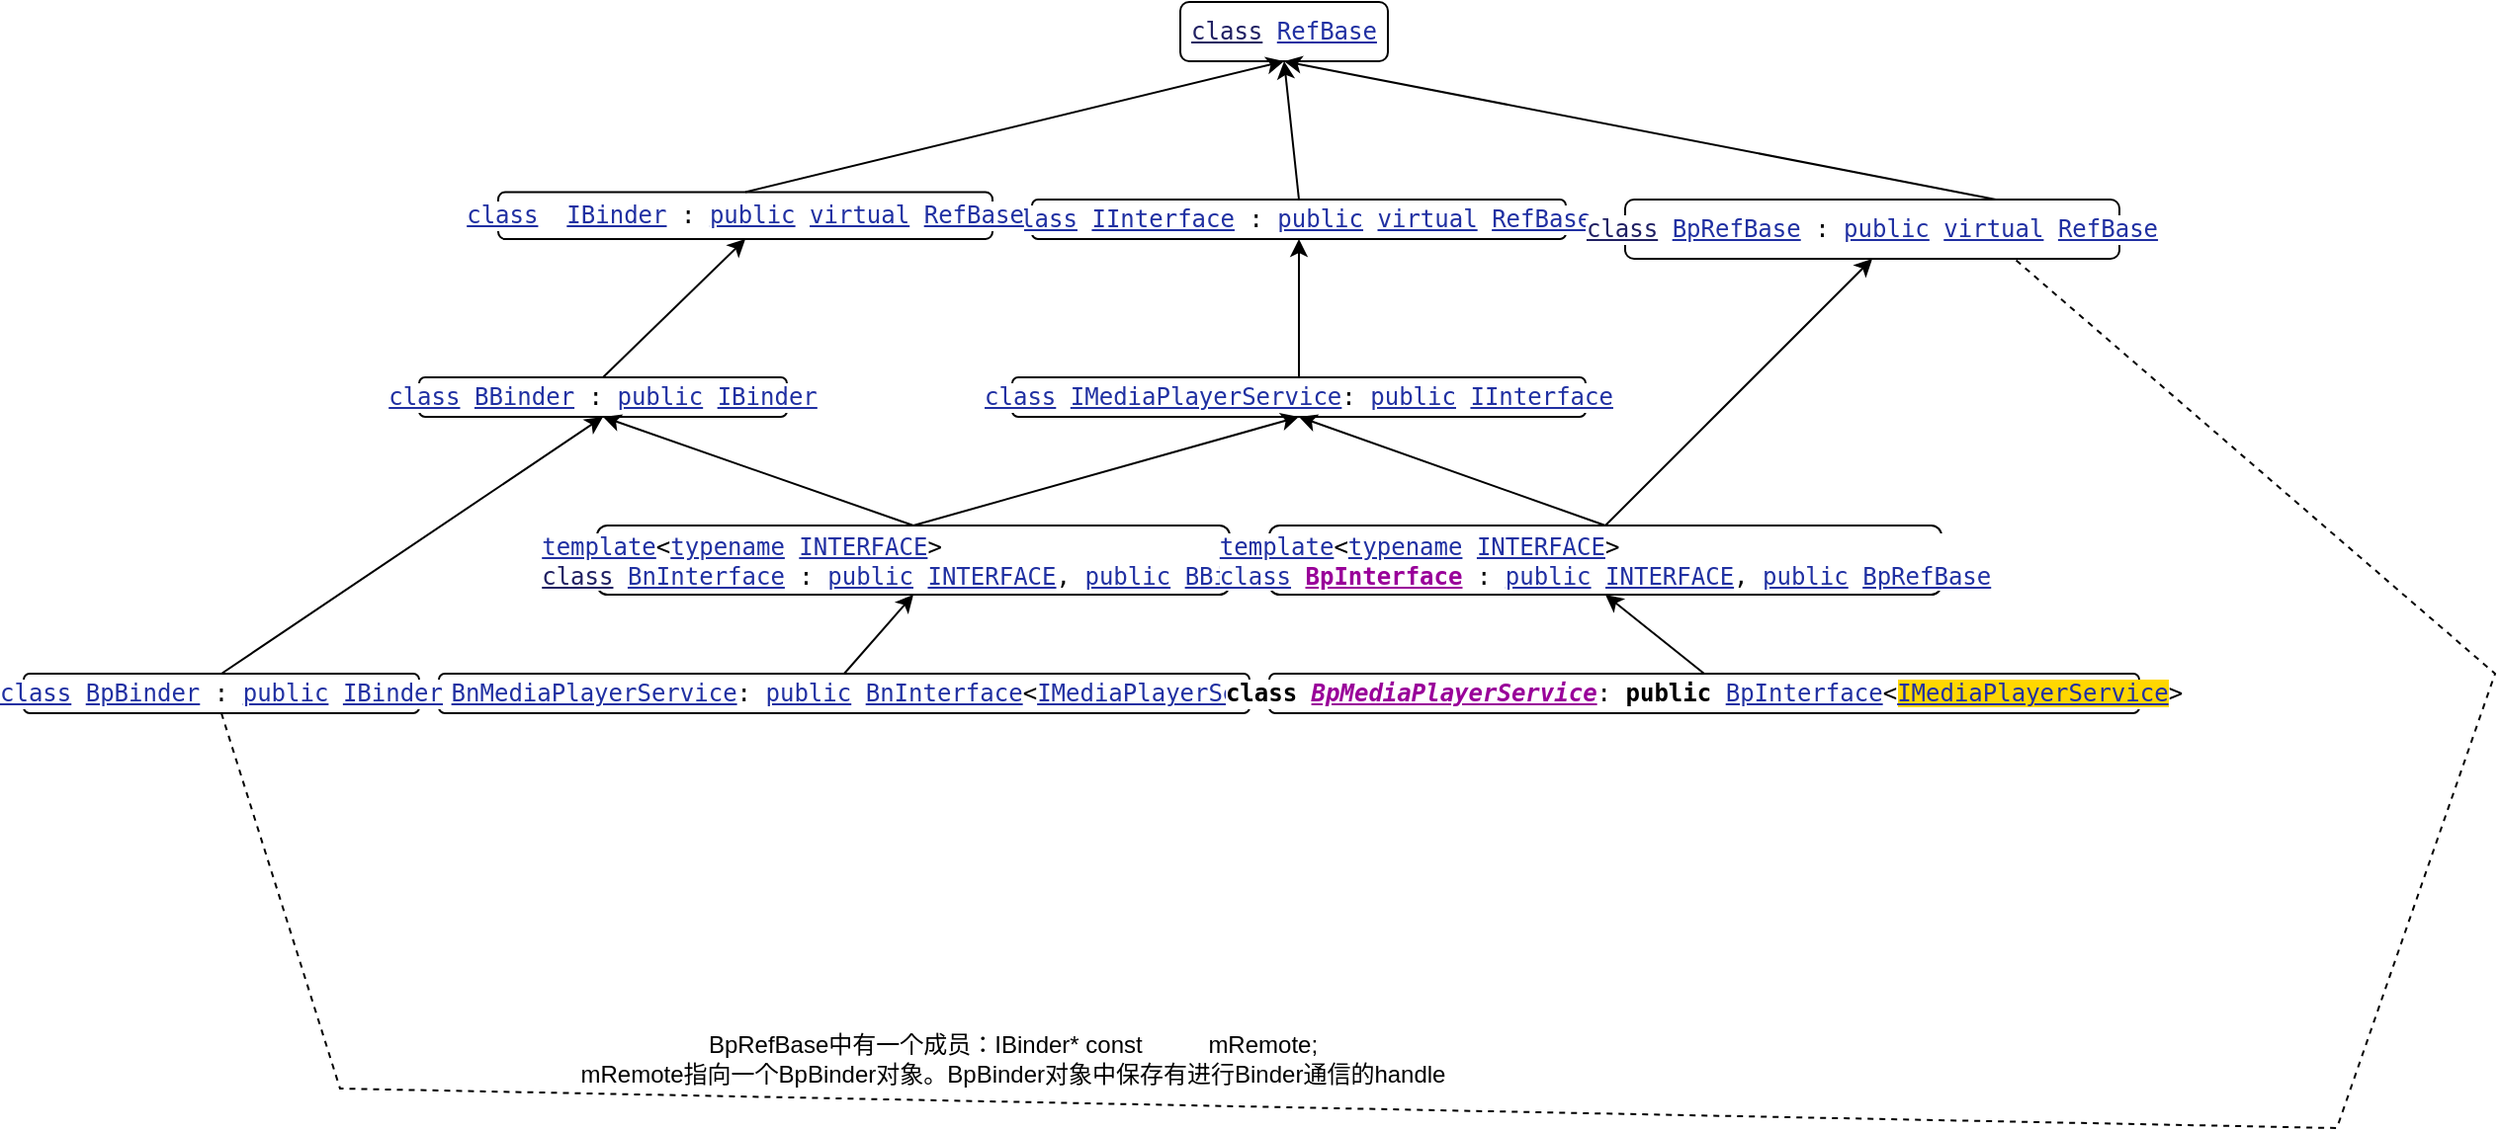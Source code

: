 <mxfile version="17.1.3" type="device" pages="2"><diagram id="GCKR5bUT3i0r0YRiKh3Q" name="第 1 页"><mxGraphModel dx="2578" dy="768" grid="1" gridSize="10" guides="1" tooltips="1" connect="1" arrows="1" fold="1" page="1" pageScale="1" pageWidth="1169" pageHeight="827" math="0" shadow="0"><root><mxCell id="0"/><mxCell id="1" parent="0"/><mxCell id="4" value="&lt;pre style=&quot;border: 0px ; margin-top: 0px ; margin-bottom: 0px ; color: rgb(0 , 0 , 0) ; background-color: rgb(255 , 255 , 255)&quot;&gt;&lt;a href=&quot;http://10.234.22.197:6015/source/s?defs=class&amp;amp;project=mtk8195_android_R&quot; class=&quot;intelliWindow-symbol&quot; style=&quot;color: rgb(32 , 48 , 162)&quot;&gt;class&lt;/a&gt; &lt;a href=&quot;http://10.234.22.197:6015/source/s?defs=IInterface&amp;amp;project=mtk8195_android_R&quot; class=&quot;intelliWindow-symbol&quot; style=&quot;color: rgb(32 , 48 , 162)&quot;&gt;IInterface&lt;/a&gt; : &lt;a href=&quot;http://10.234.22.197:6015/source/s?defs=public&amp;amp;project=mtk8195_android_R&quot; class=&quot;intelliWindow-symbol&quot; style=&quot;color: rgb(32 , 48 , 162)&quot;&gt;public&lt;/a&gt; &lt;a href=&quot;http://10.234.22.197:6015/source/s?defs=virtual&amp;amp;project=mtk8195_android_R&quot; class=&quot;intelliWindow-symbol&quot; style=&quot;color: rgb(32 , 48 , 162)&quot;&gt;virtual&lt;/a&gt; &lt;a href=&quot;http://10.234.22.197:6015/source/s?defs=RefBase&amp;amp;project=mtk8195_android_R&quot; class=&quot;intelliWindow-symbol&quot; style=&quot;color: rgb(32 , 48 , 162)&quot;&gt;RefBase&lt;/a&gt;&lt;/pre&gt;" style="rounded=1;whiteSpace=wrap;html=1;" parent="1" vertex="1"><mxGeometry x="380" y="290" width="270" height="20" as="geometry"/></mxCell><mxCell id="5" value="&lt;pre style=&quot;border: 0px ; margin-top: 0px ; margin-bottom: 0px ; color: rgb(0 , 0 , 0) ; background-color: rgb(255 , 255 , 255)&quot;&gt;&lt;a href=&quot;http://10.234.22.197:6015/source/s?defs=class&amp;amp;project=mtk8195_android_R&quot; class=&quot;intelliWindow-symbol&quot; style=&quot;color: rgb(32 , 48 , 162)&quot;&gt;class&lt;/a&gt; &lt;a href=&quot;http://10.234.22.197:6015/source/s?defs=IMediaPlayerService&amp;amp;project=mtk8195_android_R&quot; class=&quot;intelliWindow-symbol&quot; style=&quot;color: rgb(32 , 48 , 162)&quot;&gt;IMediaPlayerService&lt;/a&gt;: &lt;a href=&quot;http://10.234.22.197:6015/source/s?defs=public&amp;amp;project=mtk8195_android_R&quot; class=&quot;intelliWindow-symbol&quot; style=&quot;color: rgb(32 , 48 , 162)&quot;&gt;public&lt;/a&gt; &lt;a href=&quot;http://10.234.22.197:6015/source/s?defs=IInterface&amp;amp;project=mtk8195_android_R&quot; class=&quot;intelliWindow-symbol&quot; style=&quot;color: rgb(32 , 48 , 162)&quot;&gt;IInterface&lt;/a&gt;&lt;/pre&gt;" style="rounded=1;whiteSpace=wrap;html=1;" parent="1" vertex="1"><mxGeometry x="370" y="380" width="290" height="20" as="geometry"/></mxCell><mxCell id="6" value="&lt;pre style=&quot;border: 0px ; margin-top: 0px ; margin-bottom: 0px ; color: rgb(0 , 0 , 0) ; background-color: rgb(255 , 255 , 255)&quot;&gt;&lt;a href=&quot;http://10.234.22.197:6015/source/s?defs=class&amp;amp;project=mtk8195_android_R&quot; class=&quot;intelliWindow-symbol&quot; style=&quot;color: rgb(32 , 48 , 162)&quot;&gt;class&lt;/a&gt; &lt;a href=&quot;http://10.234.22.197:6015/source/s?defs=BnMediaPlayerService&amp;amp;project=mtk8195_android_R&quot; class=&quot;intelliWindow-symbol&quot; style=&quot;color: rgb(32 , 48 , 162)&quot;&gt;BnMediaPlayerService&lt;/a&gt;: &lt;a href=&quot;http://10.234.22.197:6015/source/s?defs=public&amp;amp;project=mtk8195_android_R&quot; class=&quot;intelliWindow-symbol&quot; style=&quot;color: rgb(32 , 48 , 162)&quot;&gt;public&lt;/a&gt; &lt;a href=&quot;http://10.234.22.197:6015/source/s?defs=BnInterface&amp;amp;project=mtk8195_android_R&quot; class=&quot;intelliWindow-symbol&quot; style=&quot;color: rgb(32 , 48 , 162)&quot;&gt;BnInterface&lt;/a&gt;&amp;lt;&lt;a href=&quot;http://10.234.22.197:6015/source/s?defs=IMediaPlayerService&amp;amp;project=mtk8195_android_R&quot; class=&quot;intelliWindow-symbol&quot; style=&quot;color: rgb(32 , 48 , 162)&quot;&gt;IMediaPlayerService&lt;/a&gt;&amp;gt;&lt;/pre&gt;" style="rounded=1;whiteSpace=wrap;html=1;" parent="1" vertex="1"><mxGeometry x="80" y="530" width="410" height="20" as="geometry"/></mxCell><mxCell id="12" value="&lt;pre style=&quot;text-align: left ; border: 0px ; margin-top: 0px ; margin-bottom: 0px ; color: rgb(0 , 0 , 0) ; background-color: rgb(255 , 255 , 255)&quot;&gt;&lt;a href=&quot;http://10.234.22.197:6015/source/s?defs=template&amp;amp;project=mtk8195_android_R&quot; class=&quot;intelliWindow-symbol&quot; style=&quot;color: rgb(32 , 48 , 162)&quot;&gt;template&lt;/a&gt;&amp;lt;&lt;a href=&quot;http://10.234.22.197:6015/source/s?defs=typename&amp;amp;project=mtk8195_android_R&quot; class=&quot;intelliWindow-symbol&quot; style=&quot;color: rgb(32 , 48 , 162)&quot;&gt;typename&lt;/a&gt; &lt;a href=&quot;http://10.234.22.197:6015/source/s?defs=INTERFACE&amp;amp;project=mtk8195_android_R&quot; class=&quot;intelliWindow-symbol&quot; style=&quot;color: rgb(32 , 48 , 162)&quot;&gt;INTERFACE&lt;/a&gt;&amp;gt;&lt;/pre&gt;&lt;pre style=&quot;text-align: left ; border: 0px ; margin-top: 0px ; margin-bottom: 0px ; color: rgb(0 , 0 , 0) ; background-color: rgb(255 , 255 , 255)&quot;&gt;&lt;pre style=&quot;border: 0px ; margin-top: 0px ; margin-bottom: 0px&quot;&gt;&lt;a href=&quot;http://10.234.22.197:6015/source/s?defs=class&amp;amp;project=mtk8195_android_R&quot; class=&quot;intelliWindow-symbol&quot; style=&quot;color: rgb(32 , 32 , 98)&quot;&gt;class&lt;/a&gt; &lt;a href=&quot;http://10.234.22.197:6015/source/s?defs=BnInterface&amp;amp;project=mtk8195_android_R&quot; class=&quot;intelliWindow-symbol&quot; style=&quot;color: rgb(32 , 48 , 162)&quot;&gt;BnInterface&lt;/a&gt; : &lt;a href=&quot;http://10.234.22.197:6015/source/s?defs=public&amp;amp;project=mtk8195_android_R&quot; class=&quot;intelliWindow-symbol&quot; style=&quot;color: rgb(32 , 48 , 162)&quot;&gt;public&lt;/a&gt; &lt;a href=&quot;http://10.234.22.197:6015/source/s?defs=INTERFACE&amp;amp;project=mtk8195_android_R&quot; class=&quot;intelliWindow-symbol&quot; style=&quot;color: rgb(32 , 48 , 162)&quot;&gt;INTERFACE&lt;/a&gt;, &lt;a href=&quot;http://10.234.22.197:6015/source/s?defs=public&amp;amp;project=mtk8195_android_R&quot; class=&quot;intelliWindow-symbol&quot; style=&quot;color: rgb(32 , 48 , 162)&quot;&gt;public&lt;/a&gt; &lt;a href=&quot;http://10.234.22.197:6015/source/s?defs=BBinder&amp;amp;project=mtk8195_android_R&quot; class=&quot;intelliWindow-symbol&quot; style=&quot;color: rgb(32 , 48 , 162)&quot;&gt;BBinder&lt;/a&gt;&lt;/pre&gt;&lt;/pre&gt;" style="rounded=1;whiteSpace=wrap;html=1;" parent="1" vertex="1"><mxGeometry x="160" y="455" width="320" height="35" as="geometry"/></mxCell><mxCell id="13" value="&lt;pre style=&quot;border: 0px ; margin-top: 0px ; margin-bottom: 0px ; color: rgb(0 , 0 , 0) ; background-color: rgb(255 , 255 , 255)&quot;&gt;&lt;a href=&quot;http://10.234.22.197:6015/source/s?defs=class&amp;amp;project=mtk8195_android_R&quot; class=&quot;intelliWindow-symbol&quot; style=&quot;color: rgb(32 , 48 , 162)&quot;&gt;class&lt;/a&gt; &lt;a href=&quot;http://10.234.22.197:6015/source/s?defs=BBinder&amp;amp;project=mtk8195_android_R&quot; class=&quot;intelliWindow-symbol&quot; style=&quot;color: rgb(32 , 48 , 162)&quot;&gt;BBinder&lt;/a&gt; : &lt;a href=&quot;http://10.234.22.197:6015/source/s?defs=public&amp;amp;project=mtk8195_android_R&quot; class=&quot;intelliWindow-symbol&quot; style=&quot;color: rgb(32 , 48 , 162)&quot;&gt;public&lt;/a&gt; &lt;a href=&quot;http://10.234.22.197:6015/source/s?defs=IBinder&amp;amp;project=mtk8195_android_R&quot; class=&quot;intelliWindow-symbol&quot; style=&quot;color: rgb(32 , 48 , 162)&quot;&gt;IBinder&lt;/a&gt;&lt;/pre&gt;" style="rounded=1;whiteSpace=wrap;html=1;" parent="1" vertex="1"><mxGeometry x="70" y="380" width="186" height="20" as="geometry"/></mxCell><mxCell id="15" value="&lt;pre style=&quot;border: 0px ; margin-top: 0px ; margin-bottom: 0px ; color: rgb(0 , 0 , 0) ; background-color: rgb(255 , 255 , 255)&quot;&gt;&lt;b&gt;class&lt;/b&gt; &lt;a class=&quot;xc&quot; name=&quot;BpMediaPlayerService&quot; style=&quot;color: rgb(153 , 0 , 153) ; font-weight: bold ; font-style: italic&quot;&gt;&lt;/a&gt;&lt;a href=&quot;http://10.234.22.197:6015/source/s?refs=BpMediaPlayerService&amp;amp;project=mtk8195_android_R&quot; class=&quot;xc intelliWindow-symbol&quot; style=&quot;color: rgb(153 , 0 , 153) ; font-weight: bold ; font-style: italic&quot;&gt;BpMediaPlayerService&lt;/a&gt;: &lt;b&gt;public&lt;/b&gt; &lt;a href=&quot;http://10.234.22.197:6015/source/s?defs=BpInterface&amp;amp;project=mtk8195_android_R&quot; class=&quot;intelliWindow-symbol&quot; style=&quot;color: rgb(32 , 48 , 162)&quot;&gt;BpInterface&lt;/a&gt;&amp;lt;&lt;a href=&quot;http://10.234.22.197:6015/source/s?defs=IMediaPlayerService&amp;amp;project=mtk8195_android_R&quot; class=&quot;intelliWindow-symbol symbol-highlighted hightlight-color-1&quot; style=&quot;color: rgb(32 , 48 , 162) ; background-color: rgb(255 , 215 , 0)&quot;&gt;IMediaPlayerService&lt;/a&gt;&amp;gt;&lt;/pre&gt;" style="rounded=1;whiteSpace=wrap;html=1;" parent="1" vertex="1"><mxGeometry x="500" y="530" width="440" height="20" as="geometry"/></mxCell><mxCell id="16" value="&lt;pre style=&quot;text-align: left ; border: 0px ; margin-top: 0px ; margin-bottom: 0px ; color: rgb(0 , 0 , 0) ; background-color: rgb(255 , 255 , 255)&quot;&gt;&lt;a href=&quot;http://10.234.22.197:6015/source/s?defs=template&amp;amp;project=mtk8195_android_R&quot; class=&quot;intelliWindow-symbol&quot; style=&quot;color: rgb(32 , 48 , 162)&quot;&gt;template&lt;/a&gt;&amp;lt;&lt;a href=&quot;http://10.234.22.197:6015/source/s?defs=typename&amp;amp;project=mtk8195_android_R&quot; class=&quot;intelliWindow-symbol&quot; style=&quot;color: rgb(32 , 48 , 162)&quot;&gt;typename&lt;/a&gt; &lt;a href=&quot;http://10.234.22.197:6015/source/s?defs=INTERFACE&amp;amp;project=mtk8195_android_R&quot; class=&quot;intelliWindow-symbol&quot; style=&quot;color: rgb(32 , 48 , 162)&quot;&gt;INTERFACE&lt;/a&gt;&amp;gt;&lt;/pre&gt;&lt;pre style=&quot;border: 0px ; margin-top: 0px ; margin-bottom: 0px ; color: rgb(0 , 0 , 0) ; background-color: rgb(255 , 255 , 255)&quot;&gt;&lt;a href=&quot;http://10.234.22.197:6015/source/s?defs=class&amp;amp;project=mtk8195_android_R&quot; class=&quot;intelliWindow-symbol&quot; style=&quot;color: rgb(32 , 48 , 162)&quot;&gt;class&lt;/a&gt; &lt;a class=&quot;d intelliWindow-symbol&quot; href=&quot;http://10.234.22.197:6015/source/xref/mtk8195_android_R/frameworks/native/libs/binder/include/binder/IInterface.h#BpInterface&quot; style=&quot;color: rgb(153 , 0 , 153) ; font-weight: bold&quot;&gt;BpInterface&lt;/a&gt; : &lt;a href=&quot;http://10.234.22.197:6015/source/s?defs=public&amp;amp;project=mtk8195_android_R&quot; class=&quot;intelliWindow-symbol&quot; style=&quot;color: rgb(32 , 48 , 162)&quot;&gt;public&lt;/a&gt; &lt;a href=&quot;http://10.234.22.197:6015/source/s?defs=INTERFACE&amp;amp;project=mtk8195_android_R&quot; class=&quot;intelliWindow-symbol&quot; style=&quot;color: rgb(32 , 48 , 162)&quot;&gt;INTERFACE&lt;/a&gt;, &lt;a href=&quot;http://10.234.22.197:6015/source/s?defs=public&amp;amp;project=mtk8195_android_R&quot; class=&quot;intelliWindow-symbol&quot; style=&quot;color: rgb(32 , 48 , 162)&quot;&gt;public&lt;/a&gt; &lt;a href=&quot;http://10.234.22.197:6015/source/s?defs=BpRefBase&amp;amp;project=mtk8195_android_R&quot; class=&quot;intelliWindow-symbol&quot; style=&quot;color: rgb(32 , 48 , 162)&quot;&gt;BpRefBase&lt;/a&gt;&lt;/pre&gt;" style="rounded=1;whiteSpace=wrap;html=1;" parent="1" vertex="1"><mxGeometry x="500" y="455" width="340" height="35" as="geometry"/></mxCell><mxCell id="18" value="&lt;pre style=&quot;border: 0px ; margin-top: 0px ; margin-bottom: 0px ; color: rgb(0 , 0 , 0) ; background-color: rgb(255 , 255 , 255)&quot;&gt;&lt;a href=&quot;http://10.234.22.197:6015/source/s?defs=class&amp;amp;project=mtk8195_android_R&quot; class=&quot;intelliWindow-symbol&quot; style=&quot;color: rgb(32 , 32 , 98)&quot;&gt;class&lt;/a&gt; &lt;a href=&quot;http://10.234.22.197:6015/source/s?defs=BpRefBase&amp;amp;project=mtk8195_android_R&quot; class=&quot;intelliWindow-symbol&quot; style=&quot;color: rgb(32 , 48 , 162)&quot;&gt;BpRefBase&lt;/a&gt; : &lt;a href=&quot;http://10.234.22.197:6015/source/s?defs=public&amp;amp;project=mtk8195_android_R&quot; class=&quot;intelliWindow-symbol&quot; style=&quot;color: rgb(32 , 48 , 162)&quot;&gt;public&lt;/a&gt; &lt;a href=&quot;http://10.234.22.197:6015/source/s?defs=virtual&amp;amp;project=mtk8195_android_R&quot; class=&quot;intelliWindow-symbol&quot; style=&quot;color: rgb(32 , 48 , 162)&quot;&gt;virtual&lt;/a&gt; &lt;a href=&quot;http://10.234.22.197:6015/source/s?defs=RefBase&amp;amp;project=mtk8195_android_R&quot; class=&quot;intelliWindow-symbol&quot; style=&quot;color: rgb(32 , 48 , 162)&quot;&gt;RefBase&lt;/a&gt;&lt;/pre&gt;" style="rounded=1;whiteSpace=wrap;html=1;" parent="1" vertex="1"><mxGeometry x="680" y="290" width="250" height="30" as="geometry"/></mxCell><mxCell id="19" value="&lt;pre style=&quot;border: 0px ; margin-top: 0px ; margin-bottom: 0px ; color: rgb(0 , 0 , 0) ; background-color: rgb(255 , 255 , 255)&quot;&gt;&lt;a href=&quot;http://10.234.22.197:6015/source/s?defs=class&amp;amp;project=mtk8195_android_R&quot; class=&quot;intelliWindow-symbol&quot; style=&quot;color: rgb(32 , 48 , 162)&quot;&gt;class&lt;/a&gt;  &lt;a href=&quot;http://10.234.22.197:6015/source/s?defs=IBinder&amp;amp;project=mtk8195_android_R&quot; class=&quot;intelliWindow-symbol&quot; style=&quot;color: rgb(32 , 48 , 162)&quot;&gt;IBinder&lt;/a&gt; : &lt;a href=&quot;http://10.234.22.197:6015/source/s?defs=public&amp;amp;project=mtk8195_android_R&quot; class=&quot;intelliWindow-symbol&quot; style=&quot;color: rgb(32 , 48 , 162)&quot;&gt;public&lt;/a&gt; &lt;a href=&quot;http://10.234.22.197:6015/source/s?defs=virtual&amp;amp;project=mtk8195_android_R&quot; class=&quot;intelliWindow-symbol&quot; style=&quot;color: rgb(32 , 48 , 162)&quot;&gt;virtual&lt;/a&gt; &lt;a href=&quot;http://10.234.22.197:6015/source/s?defs=RefBase&amp;amp;project=mtk8195_android_R&quot; class=&quot;intelliWindow-symbol&quot; style=&quot;color: rgb(32 , 48 , 162)&quot;&gt;RefBase&lt;/a&gt;&lt;/pre&gt;" style="rounded=1;whiteSpace=wrap;html=1;" parent="1" vertex="1"><mxGeometry x="110" y="286.25" width="250" height="23.75" as="geometry"/></mxCell><mxCell id="21" value="&lt;pre style=&quot;border: 0px ; margin-top: 0px ; margin-bottom: 0px ; color: rgb(0 , 0 , 0) ; background-color: rgb(255 , 255 , 255)&quot;&gt;&lt;a href=&quot;http://10.234.22.197:6015/source/s?defs=class&amp;amp;project=mtk8195_android_R&quot; class=&quot;intelliWindow-symbol&quot; style=&quot;color: rgb(32 , 48 , 162)&quot;&gt;class&lt;/a&gt; &lt;a href=&quot;http://10.234.22.197:6015/source/s?defs=BpBinder&amp;amp;project=mtk8195_android_R&quot; class=&quot;intelliWindow-symbol&quot; style=&quot;color: rgb(32 , 48 , 162)&quot;&gt;BpBinder&lt;/a&gt; : &lt;a href=&quot;http://10.234.22.197:6015/source/s?defs=public&amp;amp;project=mtk8195_android_R&quot; class=&quot;intelliWindow-symbol&quot; style=&quot;color: rgb(32 , 48 , 162)&quot;&gt;public&lt;/a&gt; &lt;a href=&quot;http://10.234.22.197:6015/source/s?defs=IBinder&amp;amp;project=mtk8195_android_R&quot; class=&quot;intelliWindow-symbol&quot; style=&quot;color: rgb(32 , 48 , 162)&quot;&gt;IBinder&lt;/a&gt;&lt;/pre&gt;" style="rounded=1;whiteSpace=wrap;html=1;" parent="1" vertex="1"><mxGeometry x="-130" y="530" width="200" height="20" as="geometry"/></mxCell><mxCell id="25" value="" style="endArrow=classic;html=1;exitX=0.5;exitY=0;exitDx=0;exitDy=0;entryX=0.5;entryY=1;entryDx=0;entryDy=0;" parent="1" source="21" target="13" edge="1"><mxGeometry width="50" height="50" relative="1" as="geometry"><mxPoint x="-150" y="510" as="sourcePoint"/><mxPoint x="-100" y="460" as="targetPoint"/></mxGeometry></mxCell><mxCell id="26" value="" style="endArrow=classic;html=1;exitX=0.5;exitY=0;exitDx=0;exitDy=0;entryX=0.5;entryY=1;entryDx=0;entryDy=0;" parent="1" source="13" target="19" edge="1"><mxGeometry width="50" height="50" relative="1" as="geometry"><mxPoint x="-175" y="532.5" as="sourcePoint"/><mxPoint x="-38" y="420" as="targetPoint"/></mxGeometry></mxCell><mxCell id="27" value="" style="endArrow=classic;html=1;exitX=0.5;exitY=0;exitDx=0;exitDy=0;entryX=0.5;entryY=1;entryDx=0;entryDy=0;" parent="1" source="6" target="12" edge="1"><mxGeometry width="50" height="50" relative="1" as="geometry"><mxPoint x="-165" y="542.5" as="sourcePoint"/><mxPoint x="-28" y="430" as="targetPoint"/></mxGeometry></mxCell><mxCell id="28" value="" style="endArrow=classic;html=1;exitX=0.5;exitY=0;exitDx=0;exitDy=0;entryX=0.5;entryY=1;entryDx=0;entryDy=0;" parent="1" source="12" target="13" edge="1"><mxGeometry width="50" height="50" relative="1" as="geometry"><mxPoint x="-155" y="552.5" as="sourcePoint"/><mxPoint x="30" y="410" as="targetPoint"/></mxGeometry></mxCell><mxCell id="29" value="" style="endArrow=classic;html=1;exitX=0.5;exitY=0;exitDx=0;exitDy=0;entryX=0.5;entryY=1;entryDx=0;entryDy=0;" parent="1" source="12" target="5" edge="1"><mxGeometry width="50" height="50" relative="1" as="geometry"><mxPoint x="-145" y="562.5" as="sourcePoint"/><mxPoint x="-8" y="450" as="targetPoint"/></mxGeometry></mxCell><mxCell id="30" value="" style="endArrow=classic;html=1;exitX=0.5;exitY=0;exitDx=0;exitDy=0;entryX=0.5;entryY=1;entryDx=0;entryDy=0;" parent="1" source="15" target="16" edge="1"><mxGeometry width="50" height="50" relative="1" as="geometry"><mxPoint x="-135" y="572.5" as="sourcePoint"/><mxPoint x="2" y="460" as="targetPoint"/></mxGeometry></mxCell><mxCell id="31" value="" style="endArrow=classic;html=1;exitX=0.5;exitY=0;exitDx=0;exitDy=0;entryX=0.5;entryY=1;entryDx=0;entryDy=0;" parent="1" source="16" target="5" edge="1"><mxGeometry width="50" height="50" relative="1" as="geometry"><mxPoint x="795" y="532.5" as="sourcePoint"/><mxPoint x="510" y="410" as="targetPoint"/></mxGeometry></mxCell><mxCell id="32" value="" style="endArrow=classic;html=1;exitX=0.5;exitY=0;exitDx=0;exitDy=0;entryX=0.5;entryY=1;entryDx=0;entryDy=0;" parent="1" source="5" target="4" edge="1"><mxGeometry width="50" height="50" relative="1" as="geometry"><mxPoint x="575" y="361.25" as="sourcePoint"/><mxPoint x="520" y="333.75" as="targetPoint"/></mxGeometry></mxCell><mxCell id="33" value="" style="endArrow=classic;html=1;exitX=0.5;exitY=0;exitDx=0;exitDy=0;entryX=0.5;entryY=1;entryDx=0;entryDy=0;" parent="1" source="16" target="18" edge="1"><mxGeometry width="50" height="50" relative="1" as="geometry"><mxPoint x="795" y="532.5" as="sourcePoint"/><mxPoint x="740" y="505" as="targetPoint"/></mxGeometry></mxCell><mxCell id="35" value="&lt;pre style=&quot;border: 0px ; margin-top: 0px ; margin-bottom: 0px ; color: rgb(0 , 0 , 0) ; background-color: rgb(255 , 255 , 255)&quot;&gt;&lt;a href=&quot;http://10.234.22.197:6015/source/s?defs=class&amp;amp;project=mtk8195_android_R&quot; class=&quot;intelliWindow-symbol&quot; style=&quot;color: rgb(32 , 32 , 98)&quot;&gt;class&lt;/a&gt; &lt;a href=&quot;http://10.234.22.197:6015/source/s?defs=RefBase&amp;amp;project=mtk8195_android_R&quot; class=&quot;intelliWindow-symbol&quot; style=&quot;color: rgb(32 , 48 , 162)&quot;&gt;RefBase&lt;/a&gt;&lt;/pre&gt;" style="rounded=1;whiteSpace=wrap;html=1;" parent="1" vertex="1"><mxGeometry x="455" y="190" width="105" height="30" as="geometry"/></mxCell><mxCell id="36" value="" style="endArrow=classic;html=1;entryX=0.5;entryY=1;entryDx=0;entryDy=0;exitX=0.5;exitY=0;exitDx=0;exitDy=0;" parent="1" source="19" target="35" edge="1"><mxGeometry width="50" height="50" relative="1" as="geometry"><mxPoint x="120" y="250" as="sourcePoint"/><mxPoint x="180" y="232.5" as="targetPoint"/></mxGeometry></mxCell><mxCell id="37" value="" style="endArrow=classic;html=1;entryX=0.5;entryY=1;entryDx=0;entryDy=0;exitX=0.5;exitY=0;exitDx=0;exitDy=0;" parent="1" source="4" target="35" edge="1"><mxGeometry width="50" height="50" relative="1" as="geometry"><mxPoint x="140" y="292.5" as="sourcePoint"/><mxPoint x="517.5" y="230" as="targetPoint"/></mxGeometry></mxCell><mxCell id="38" value="" style="endArrow=classic;html=1;entryX=0.5;entryY=1;entryDx=0;entryDy=0;exitX=0.75;exitY=0;exitDx=0;exitDy=0;" parent="1" source="18" target="35" edge="1"><mxGeometry width="50" height="50" relative="1" as="geometry"><mxPoint x="525" y="300" as="sourcePoint"/><mxPoint x="517.5" y="230" as="targetPoint"/></mxGeometry></mxCell><mxCell id="7slElJ0XpSkay9sm6j7J-39" value="" style="endArrow=none;dashed=1;html=1;rounded=0;entryX=0.79;entryY=1.018;entryDx=0;entryDy=0;entryPerimeter=0;exitX=0.5;exitY=1;exitDx=0;exitDy=0;" edge="1" parent="1" source="21" target="18"><mxGeometry width="50" height="50" relative="1" as="geometry"><mxPoint x="440" y="750" as="sourcePoint"/><mxPoint x="1160" y="530" as="targetPoint"/><Array as="points"><mxPoint x="30" y="740"/><mxPoint x="1040" y="760"/><mxPoint x="1120" y="530"/></Array></mxGeometry></mxCell><mxCell id="7slElJ0XpSkay9sm6j7J-40" value="BpRefBase中有一个成员：IBinder* const&amp;nbsp; &amp;nbsp; &amp;nbsp; &amp;nbsp; &amp;nbsp; mRemote;&lt;br&gt;mRemote指向一个BpBinder对象。BpBinder对象中保存有进行Binder通信的handle" style="text;html=1;align=center;verticalAlign=middle;resizable=0;points=[];autosize=1;strokeColor=none;fillColor=none;" vertex="1" parent="1"><mxGeometry x="145" y="710" width="450" height="30" as="geometry"/></mxCell></root></mxGraphModel></diagram><diagram id="59_eapADkHZmt2DDTSde" name="第 2 页"><mxGraphModel dx="3071" dy="1037" grid="1" gridSize="10" guides="1" tooltips="1" connect="1" arrows="1" fold="1" page="1" pageScale="1" pageWidth="1169" pageHeight="827" math="0" shadow="0"><root><mxCell id="DU4X9L0Q0q2eqbmF_Pmw-0"/><mxCell id="DU4X9L0Q0q2eqbmF_Pmw-1" parent="DU4X9L0Q0q2eqbmF_Pmw-0"/><mxCell id="DU4X9L0Q0q2eqbmF_Pmw-2" value="struct BnHwConsumerIr : public ::android::hidl::base::V1_0::BnHwBase" style="rounded=1;whiteSpace=wrap;html=1;" parent="DU4X9L0Q0q2eqbmF_Pmw-1" vertex="1"><mxGeometry x="-400" y="479" width="410" height="36" as="geometry"/></mxCell><mxCell id="DU4X9L0Q0q2eqbmF_Pmw-3" value="struct BpHwConsumerIr : public ::android::hardware::BpInterface&amp;lt;IConsumerIr&amp;gt;, public ::android::hardware::details::HidlInstrumentor" style="rounded=1;whiteSpace=wrap;html=1;" parent="DU4X9L0Q0q2eqbmF_Pmw-1" vertex="1"><mxGeometry x="380" y="510" width="720" height="30" as="geometry"/></mxCell><mxCell id="DU4X9L0Q0q2eqbmF_Pmw-11" style="edgeStyle=none;html=1;exitX=0.5;exitY=0;exitDx=0;exitDy=0;entryX=0.5;entryY=1;entryDx=0;entryDy=0;" parent="DU4X9L0Q0q2eqbmF_Pmw-1" source="DU4X9L0Q0q2eqbmF_Pmw-4" target="DU4X9L0Q0q2eqbmF_Pmw-5" edge="1"><mxGeometry relative="1" as="geometry"/></mxCell><mxCell id="DU4X9L0Q0q2eqbmF_Pmw-4" value="struct ConsumerIr : public IConsumerIr&lt;br&gt;在ConsumerIr&amp;nbsp;中实现虚函数" style="rounded=1;whiteSpace=wrap;html=1;" parent="DU4X9L0Q0q2eqbmF_Pmw-1" vertex="1"><mxGeometry x="70" y="479" width="280" height="70" as="geometry"/></mxCell><mxCell id="DU4X9L0Q0q2eqbmF_Pmw-5" value="struct IConsumerIr : public ::android::hidl::base::V1_0::IBase&lt;br&gt;在IConsumerIr&amp;nbsp;中以虚函数形式声明ConsumerIr.hal的接口方法" style="rounded=1;whiteSpace=wrap;html=1;" parent="DU4X9L0Q0q2eqbmF_Pmw-1" vertex="1"><mxGeometry x="200" y="284" width="340" height="76" as="geometry"/></mxCell><mxCell id="DU4X9L0Q0q2eqbmF_Pmw-6" value="struct IBase : virtual public ::android::RefBase" style="rounded=1;whiteSpace=wrap;html=1;" parent="DU4X9L0Q0q2eqbmF_Pmw-1" vertex="1"><mxGeometry x="80" y="220" width="270" height="20" as="geometry"/></mxCell><mxCell id="DU4X9L0Q0q2eqbmF_Pmw-7" value="struct BnHwBase : public ::android::hardware::BHwBinder, public ::android::hardware::details::HidlInstrumentor" style="rounded=1;whiteSpace=wrap;html=1;" parent="DU4X9L0Q0q2eqbmF_Pmw-1" vertex="1"><mxGeometry x="-400" y="380" width="600" height="26" as="geometry"/></mxCell><mxCell id="DU4X9L0Q0q2eqbmF_Pmw-8" value="&lt;pre style=&quot;border: 0px ; margin-top: 0px ; margin-bottom: 0px ; color: rgb(0 , 0 , 0) ; background-color: rgb(255 , 255 , 255)&quot;&gt;&lt;a href=&quot;http://10.234.22.197:6015/source/s?defs=class&amp;amp;project=mtk8195_android_R&quot; class=&quot;intelliWindow-symbol&quot; style=&quot;color: rgb(32 , 48 , 162)&quot;&gt;class&lt;/a&gt; &lt;a href=&quot;http://10.234.22.197:6015/source/s?defs=BHwBinder&amp;amp;project=mtk8195_android_R&quot; class=&quot;intelliWindow-symbol&quot; style=&quot;color: rgb(32 , 48 , 162)&quot;&gt;BHwBinder&lt;/a&gt; : &lt;a href=&quot;http://10.234.22.197:6015/source/s?defs=public&amp;amp;project=mtk8195_android_R&quot; class=&quot;intelliWindow-symbol&quot; style=&quot;color: rgb(32 , 48 , 162)&quot;&gt;public&lt;/a&gt; &lt;a href=&quot;http://10.234.22.197:6015/source/s?defs=IBinder&amp;amp;project=mtk8195_android_R&quot; class=&quot;intelliWindow-symbol&quot; style=&quot;color: rgb(32 , 48 , 162)&quot;&gt;IBinder&lt;/a&gt;&lt;/pre&gt;" style="rounded=1;whiteSpace=wrap;html=1;" parent="DU4X9L0Q0q2eqbmF_Pmw-1" vertex="1"><mxGeometry x="-170" y="240" width="220" height="20" as="geometry"/></mxCell><mxCell id="DU4X9L0Q0q2eqbmF_Pmw-9" value="&lt;pre style=&quot;border: 0px ; margin-top: 0px ; margin-bottom: 0px ; color: rgb(0 , 0 , 0) ; background-color: rgb(255 , 255 , 255)&quot;&gt;&lt;span id=&quot;scope_id_d1d680d0_fold&quot; class=&quot;scope-body&quot; style=&quot;display: inline&quot;&gt;&lt;b&gt;struct&lt;/b&gt; &lt;a class=&quot;xs&quot; name=&quot;HidlInstrumentor&quot; style=&quot;color: rgb(153 , 0 , 153) ; font-weight: bold ; font-style: italic&quot;&gt;&lt;/a&gt;&lt;a href=&quot;http://10.234.22.197:6015/source/s?refs=HidlInstrumentor&amp;amp;project=mtk8195_android_R&quot; class=&quot;xs intelliWindow-symbol&quot; style=&quot;color: rgb(153 , 0 , 153) ; font-weight: bold ; font-style: italic&quot;&gt;HidlInstrumentor&lt;/a&gt;&lt;/span&gt;&lt;/pre&gt;" style="rounded=1;whiteSpace=wrap;html=1;" parent="DU4X9L0Q0q2eqbmF_Pmw-1" vertex="1"><mxGeometry x="-400" y="95" width="180" height="25" as="geometry"/></mxCell><mxCell id="DU4X9L0Q0q2eqbmF_Pmw-10" value="" style="endArrow=classic;html=1;exitX=0.5;exitY=0;exitDx=0;exitDy=0;entryX=0.5;entryY=1;entryDx=0;entryDy=0;" parent="DU4X9L0Q0q2eqbmF_Pmw-1" source="DU4X9L0Q0q2eqbmF_Pmw-5" target="DU4X9L0Q0q2eqbmF_Pmw-6" edge="1"><mxGeometry width="50" height="50" relative="1" as="geometry"><mxPoint x="180" y="425" as="sourcePoint"/><mxPoint x="230" y="375" as="targetPoint"/></mxGeometry></mxCell><mxCell id="oL8lrpvuW0q90xoLPbag-2" value="" style="curved=1;endArrow=classic;html=1;entryX=0;entryY=0.5;entryDx=0;entryDy=0;exitX=0.5;exitY=1;exitDx=0;exitDy=0;shadow=0;" parent="DU4X9L0Q0q2eqbmF_Pmw-1" source="DU4X9L0Q0q2eqbmF_Pmw-2" target="DU4X9L0Q0q2eqbmF_Pmw-4" edge="1"><mxGeometry width="50" height="50" relative="1" as="geometry"><mxPoint x="330" y="690" as="sourcePoint"/><mxPoint x="380" y="640" as="targetPoint"/><Array as="points"><mxPoint x="-160" y="530"/><mxPoint x="-80" y="530"/><mxPoint x="20" y="540"/></Array></mxGeometry></mxCell><mxCell id="oL8lrpvuW0q90xoLPbag-3" value="&lt;span style=&quot;background-color: rgb(255 , 255 , 255)&quot;&gt;&lt;span style=&quot;font-family: &amp;#34;helvetica&amp;#34; ; font-size: 12px ; font-style: normal ; font-weight: 400 ; letter-spacing: normal ; text-align: center ; text-indent: 0px ; text-transform: none ; word-spacing: 0px ; display: inline ; float: none&quot;&gt;BnHwConsumerIr对象构造时&amp;nbsp;需要&lt;span style=&quot;font-family: &amp;#34;helvetica&amp;#34;&quot;&gt;ConsumerIr 对象&lt;/span&gt;&lt;br&gt;之后在BnHwConsumerIr的方法中 使用&amp;nbsp;&lt;/span&gt;&lt;span style=&quot;text-align: center&quot;&gt;ConsumerIr&amp;nbsp;&lt;br&gt;&lt;br&gt;&lt;/span&gt;&lt;span style=&quot;font-family: &amp;#34;helvetica&amp;#34; ; text-align: center&quot;&gt;BnHwConsumerIr与&lt;/span&gt;&lt;span style=&quot;font-family: &amp;#34;helvetica&amp;#34; ; text-align: center&quot;&gt;I&lt;/span&gt;&lt;span style=&quot;text-align: center&quot;&gt;ConsumerIr&amp;nbsp;&lt;/span&gt;&lt;/span&gt;&lt;span style=&quot;text-align: center&quot;&gt;&lt;span style=&quot;background-color: rgb(255 , 255 , 255)&quot;&gt;属于has-a的关系&lt;/span&gt;&lt;br&gt;&lt;/span&gt;" style="text;whiteSpace=wrap;html=1;" parent="DU4X9L0Q0q2eqbmF_Pmw-1" vertex="1"><mxGeometry x="-220" y="540" width="280" height="70" as="geometry"/></mxCell><mxCell id="oL8lrpvuW0q90xoLPbag-4" value="" style="endArrow=classic;html=1;entryX=0.5;entryY=1;entryDx=0;entryDy=0;exitX=0.5;exitY=0;exitDx=0;exitDy=0;" parent="DU4X9L0Q0q2eqbmF_Pmw-1" source="DU4X9L0Q0q2eqbmF_Pmw-7" target="DU4X9L0Q0q2eqbmF_Pmw-8" edge="1"><mxGeometry width="50" height="50" relative="1" as="geometry"><mxPoint x="-350" y="381" as="sourcePoint"/><mxPoint x="-300" y="331" as="targetPoint"/></mxGeometry></mxCell><mxCell id="oL8lrpvuW0q90xoLPbag-5" value="" style="endArrow=classic;html=1;entryX=0.5;entryY=1;entryDx=0;entryDy=0;exitX=0.5;exitY=0;exitDx=0;exitDy=0;" parent="DU4X9L0Q0q2eqbmF_Pmw-1" source="DU4X9L0Q0q2eqbmF_Pmw-7" target="DU4X9L0Q0q2eqbmF_Pmw-9" edge="1"><mxGeometry width="50" height="50" relative="1" as="geometry"><mxPoint x="-340" y="391" as="sourcePoint"/><mxPoint x="-460" y="316" as="targetPoint"/></mxGeometry></mxCell><mxCell id="oL8lrpvuW0q90xoLPbag-6" value="" style="endArrow=classic;html=1;entryX=0.5;entryY=1;entryDx=0;entryDy=0;exitX=0.5;exitY=0;exitDx=0;exitDy=0;" parent="DU4X9L0Q0q2eqbmF_Pmw-1" source="DU4X9L0Q0q2eqbmF_Pmw-2" target="DU4X9L0Q0q2eqbmF_Pmw-7" edge="1"><mxGeometry width="50" height="50" relative="1" as="geometry"><mxPoint x="-310" y="386" as="sourcePoint"/><mxPoint x="-460" y="316" as="targetPoint"/></mxGeometry></mxCell><mxCell id="kbD_W_NnWDnOigYw8J4e-3" value="&lt;pre style=&quot;border: 0px ; margin-top: 0px ; margin-bottom: 0px ; color: rgb(0 , 0 , 0) ; background-color: rgb(255 , 255 , 255)&quot;&gt;&lt;a href=&quot;http://10.234.22.197:6015/source/s?defs=template&amp;amp;project=mtk8195_android_R&quot; class=&quot;intelliWindow-symbol&quot; style=&quot;color: rgb(32 , 48 , 162)&quot;&gt;template&lt;/a&gt;&amp;lt;&lt;a href=&quot;http://10.234.22.197:6015/source/s?defs=typename&amp;amp;project=mtk8195_android_R&quot; class=&quot;intelliWindow-symbol&quot; style=&quot;color: rgb(32 , 48 , 162)&quot;&gt;typename&lt;/a&gt; &lt;a href=&quot;http://10.234.22.197:6015/source/s?defs=INTERFACE&amp;amp;project=mtk8195_android_R&quot; class=&quot;intelliWindow-symbol&quot; style=&quot;color: rgb(32 , 48 , 162)&quot;&gt;INTERFACE&lt;/a&gt;&amp;gt;&lt;/pre&gt;&lt;pre style=&quot;border: 0px ; margin-top: 0px ; margin-bottom: 0px ; color: rgb(0 , 0 , 0) ; background-color: rgb(255 , 255 , 255)&quot;&gt;c&lt;a href=&quot;http://10.234.22.197:6015/source/s?defs=class&amp;amp;project=mtk8195_android_R&quot; class=&quot;intelliWindow-symbol&quot; style=&quot;color: rgb(32 , 48 , 162)&quot;&gt;lass&lt;/a&gt; &lt;a class=&quot;d intelliWindow-symbol&quot; href=&quot;http://10.234.22.197:6015/source/xref/mtk8195_android_R/system/libhwbinder/include/hwbinder/IInterface.h#BpInterface&quot; style=&quot;color: rgb(153 , 0 , 153) ; font-weight: bold&quot;&gt;BpInterface&lt;/a&gt; : &lt;a href=&quot;http://10.234.22.197:6015/source/s?defs=public&amp;amp;project=mtk8195_android_R&quot; class=&quot;intelliWindow-symbol&quot; style=&quot;color: rgb(32 , 32 , 98)&quot;&gt;public&lt;/a&gt; &lt;a href=&quot;http://10.234.22.197:6015/source/s?defs=INTERFACE&amp;amp;project=mtk8195_android_R&quot; class=&quot;intelliWindow-symbol&quot; style=&quot;color: rgb(32 , 48 , 162)&quot;&gt;INTERFACE&lt;/a&gt;, &lt;a href=&quot;http://10.234.22.197:6015/source/s?defs=public&amp;amp;project=mtk8195_android_R&quot; class=&quot;intelliWindow-symbol&quot; style=&quot;color: rgb(32 , 48 , 162)&quot;&gt;public&lt;/a&gt; &lt;a href=&quot;http://10.234.22.197:6015/source/s?defs=IInterface&amp;amp;project=mtk8195_android_R&quot; class=&quot;intelliWindow-symbol&quot; style=&quot;color: rgb(32 , 48 , 162)&quot;&gt;IInterface&lt;/a&gt;, &lt;a href=&quot;http://10.234.22.197:6015/source/s?defs=public&amp;amp;project=mtk8195_android_R&quot; class=&quot;intelliWindow-symbol&quot; style=&quot;color: rgb(32 , 48 , 162)&quot;&gt;public&lt;/a&gt; &lt;a href=&quot;http://10.234.22.197:6015/source/s?defs=BpHwRefBase&amp;amp;project=mtk8195_android_R&quot; class=&quot;intelliWindow-symbol&quot; style=&quot;color: rgb(32 , 48 , 162)&quot;&gt;BpHwRefBase&lt;/a&gt;&lt;/pre&gt;" style="rounded=1;whiteSpace=wrap;html=1;align=left;" parent="DU4X9L0Q0q2eqbmF_Pmw-1" vertex="1"><mxGeometry x="600" y="414" width="470" height="45" as="geometry"/></mxCell><mxCell id="kbD_W_NnWDnOigYw8J4e-6" value="" style="endArrow=classic;html=1;shadow=0;entryX=0.5;entryY=1;entryDx=0;entryDy=0;exitX=0.5;exitY=0;exitDx=0;exitDy=0;" parent="DU4X9L0Q0q2eqbmF_Pmw-1" source="kbD_W_NnWDnOigYw8J4e-3" target="DU4X9L0Q0q2eqbmF_Pmw-5" edge="1"><mxGeometry width="50" height="50" relative="1" as="geometry"><mxPoint x="410" y="550" as="sourcePoint"/><mxPoint x="460" y="500" as="targetPoint"/></mxGeometry></mxCell><mxCell id="kbD_W_NnWDnOigYw8J4e-7" value="&lt;pre style=&quot;border: 0px ; margin-top: 0px ; margin-bottom: 0px ; color: rgb(0 , 0 , 0) ; background-color: rgb(255 , 255 , 255)&quot;&gt;&lt;a href=&quot;http://10.234.22.197:6015/source/s?defs=class&amp;amp;project=mtk8195_android_R&quot; class=&quot;intelliWindow-symbol&quot; style=&quot;color: rgb(32 , 32 , 98)&quot;&gt;class&lt;/a&gt; &lt;a href=&quot;http://10.234.22.197:6015/source/s?defs=BpHwRefBase&amp;amp;project=mtk8195_android_R&quot; class=&quot;intelliWindow-symbol&quot; style=&quot;color: rgb(32 , 48 , 162)&quot;&gt;BpHwRefBase&lt;/a&gt; : &lt;a href=&quot;http://10.234.22.197:6015/source/s?defs=public&amp;amp;project=mtk8195_android_R&quot; class=&quot;intelliWindow-symbol&quot; style=&quot;color: rgb(32 , 48 , 162)&quot;&gt;public&lt;/a&gt; &lt;a href=&quot;http://10.234.22.197:6015/source/s?defs=virtual&amp;amp;project=mtk8195_android_R&quot; class=&quot;intelliWindow-symbol&quot; style=&quot;color: rgb(32 , 48 , 162)&quot;&gt;virtual&lt;/a&gt; &lt;a href=&quot;http://10.234.22.197:6015/source/s?defs=RefBase&amp;amp;project=mtk8195_android_R&quot; class=&quot;intelliWindow-symbol&quot; style=&quot;color: rgb(32 , 48 , 162)&quot;&gt;RefBase&lt;/a&gt;&lt;/pre&gt;" style="rounded=1;whiteSpace=wrap;html=1;" parent="DU4X9L0Q0q2eqbmF_Pmw-1" vertex="1"><mxGeometry x="740" y="220" width="260" height="31" as="geometry"/></mxCell><mxCell id="kbD_W_NnWDnOigYw8J4e-8" value="&lt;pre style=&quot;border: 0px ; margin-top: 0px ; margin-bottom: 0px ; color: rgb(0 , 0 , 0) ; background-color: rgb(255 , 255 , 255)&quot;&gt;&lt;a href=&quot;http://10.234.22.197:6015/source/s?defs=class&amp;amp;project=mtk8195_android_R&quot; class=&quot;intelliWindow-symbol&quot; style=&quot;color: rgb(32 , 32 , 98)&quot;&gt;class&lt;/a&gt; &lt;a href=&quot;http://10.234.22.197:6015/source/s?defs=RefBase&amp;amp;project=mtk8195_android_R&quot; class=&quot;intelliWindow-symbol&quot; style=&quot;color: rgb(32 , 48 , 162)&quot;&gt;RefBase&lt;/a&gt;&lt;/pre&gt;" style="rounded=1;whiteSpace=wrap;html=1;" parent="DU4X9L0Q0q2eqbmF_Pmw-1" vertex="1"><mxGeometry x="150" y="120" width="120" height="30" as="geometry"/></mxCell><mxCell id="kbD_W_NnWDnOigYw8J4e-9" value="" style="endArrow=classic;html=1;shadow=0;entryX=0.5;entryY=1;entryDx=0;entryDy=0;exitX=0.5;exitY=0;exitDx=0;exitDy=0;" parent="DU4X9L0Q0q2eqbmF_Pmw-1" source="kbD_W_NnWDnOigYw8J4e-7" target="kbD_W_NnWDnOigYw8J4e-8" edge="1"><mxGeometry width="50" height="50" relative="1" as="geometry"><mxPoint x="190" y="350" as="sourcePoint"/><mxPoint x="240" y="300" as="targetPoint"/></mxGeometry></mxCell><mxCell id="kbD_W_NnWDnOigYw8J4e-10" value="" style="endArrow=classic;html=1;shadow=0;entryX=0.5;entryY=1;entryDx=0;entryDy=0;exitX=0.5;exitY=0;exitDx=0;exitDy=0;" parent="DU4X9L0Q0q2eqbmF_Pmw-1" source="DU4X9L0Q0q2eqbmF_Pmw-6" target="kbD_W_NnWDnOigYw8J4e-8" edge="1"><mxGeometry width="50" height="50" relative="1" as="geometry"><mxPoint x="740" y="285" as="sourcePoint"/><mxPoint y="140" as="targetPoint"/></mxGeometry></mxCell><mxCell id="kbD_W_NnWDnOigYw8J4e-11" value="&lt;pre style=&quot;border: 0px ; margin-top: 0px ; margin-bottom: 0px ; color: rgb(0 , 0 , 0) ; background-color: rgb(255 , 255 , 255)&quot;&gt;&lt;a href=&quot;http://10.234.22.197:6015/source/s?defs=class&amp;amp;project=mtk8195_android_R&quot; class=&quot;intelliWindow-symbol&quot; style=&quot;color: rgb(32 , 32 , 98)&quot;&gt;class&lt;/a&gt; &lt;a href=&quot;http://10.234.22.197:6015/source/s?defs=IBinder&amp;amp;project=mtk8195_android_R&quot; class=&quot;intelliWindow-symbol&quot; style=&quot;color: rgb(32 , 48 , 162)&quot;&gt;IBinder&lt;/a&gt; : &lt;a href=&quot;http://10.234.22.197:6015/source/s?defs=public&amp;amp;project=mtk8195_android_R&quot; class=&quot;intelliWindow-symbol&quot; style=&quot;color: rgb(32 , 48 , 162)&quot;&gt;public&lt;/a&gt; &lt;a href=&quot;http://10.234.22.197:6015/source/s?defs=virtual&amp;amp;project=mtk8195_android_R&quot; class=&quot;intelliWindow-symbol&quot; style=&quot;color: rgb(32 , 48 , 162)&quot;&gt;virtual&lt;/a&gt; &lt;a href=&quot;http://10.234.22.197:6015/source/s?defs=RefBase&amp;amp;project=mtk8195_android_R&quot; class=&quot;intelliWindow-symbol&quot; style=&quot;color: rgb(32 , 48 , 162)&quot;&gt;RefBase&lt;/a&gt;&lt;/pre&gt;" style="rounded=1;whiteSpace=wrap;html=1;" parent="DU4X9L0Q0q2eqbmF_Pmw-1" vertex="1"><mxGeometry x="-170" y="190" width="240" height="30" as="geometry"/></mxCell><mxCell id="kbD_W_NnWDnOigYw8J4e-12" value="" style="endArrow=classic;html=1;shadow=0;entryX=0.5;entryY=1;entryDx=0;entryDy=0;exitX=0.5;exitY=0;exitDx=0;exitDy=0;" parent="DU4X9L0Q0q2eqbmF_Pmw-1" source="kbD_W_NnWDnOigYw8J4e-11" target="kbD_W_NnWDnOigYw8J4e-8" edge="1"><mxGeometry width="50" height="50" relative="1" as="geometry"><mxPoint x="-400" y="350" as="sourcePoint"/><mxPoint x="-350" y="300" as="targetPoint"/></mxGeometry></mxCell><mxCell id="kbD_W_NnWDnOigYw8J4e-13" value="" style="endArrow=classic;html=1;shadow=0;entryX=0.5;entryY=1;entryDx=0;entryDy=0;exitX=0.5;exitY=0;exitDx=0;exitDy=0;" parent="DU4X9L0Q0q2eqbmF_Pmw-1" source="DU4X9L0Q0q2eqbmF_Pmw-8" target="kbD_W_NnWDnOigYw8J4e-11" edge="1"><mxGeometry width="50" height="50" relative="1" as="geometry"><mxPoint x="-130" y="220" as="sourcePoint"/><mxPoint y="140" as="targetPoint"/></mxGeometry></mxCell><mxCell id="kbD_W_NnWDnOigYw8J4e-14" value="" style="endArrow=classic;html=1;shadow=0;entryX=0.5;entryY=1;entryDx=0;entryDy=0;exitX=0.5;exitY=0;exitDx=0;exitDy=0;" parent="DU4X9L0Q0q2eqbmF_Pmw-1" source="DU4X9L0Q0q2eqbmF_Pmw-3" target="kbD_W_NnWDnOigYw8J4e-3" edge="1"><mxGeometry width="50" height="50" relative="1" as="geometry"><mxPoint x="450" y="350" as="sourcePoint"/><mxPoint x="500" y="300" as="targetPoint"/></mxGeometry></mxCell><mxCell id="kbD_W_NnWDnOigYw8J4e-15" value="" style="endArrow=classic;html=1;shadow=0;entryX=0.5;entryY=1;entryDx=0;entryDy=0;exitX=0.5;exitY=0;exitDx=0;exitDy=0;" parent="DU4X9L0Q0q2eqbmF_Pmw-1" source="kbD_W_NnWDnOigYw8J4e-3" target="kbD_W_NnWDnOigYw8J4e-7" edge="1"><mxGeometry width="50" height="50" relative="1" as="geometry"><mxPoint x="819" y="509" as="sourcePoint"/><mxPoint x="745" y="431" as="targetPoint"/></mxGeometry></mxCell><mxCell id="kbD_W_NnWDnOigYw8J4e-16" value="" style="curved=1;endArrow=classic;html=1;shadow=0;exitX=0.5;exitY=0;exitDx=0;exitDy=0;entryX=1;entryY=0.5;entryDx=0;entryDy=0;" parent="DU4X9L0Q0q2eqbmF_Pmw-1" source="DU4X9L0Q0q2eqbmF_Pmw-3" target="DU4X9L0Q0q2eqbmF_Pmw-9" edge="1"><mxGeometry width="50" height="50" relative="1" as="geometry"><mxPoint x="530" y="350" as="sourcePoint"/><mxPoint y="90" as="targetPoint"/><Array as="points"><mxPoint x="1010" y="500"/><mxPoint x="1120" y="440"/><mxPoint x="1010" y="150"/><mxPoint x="710" y="140"/><mxPoint x="450" y="100"/></Array></mxGeometry></mxCell><mxCell id="kbD_W_NnWDnOigYw8J4e-17" value="&lt;span style=&quot;font-family: &amp;#34;helvetica&amp;#34; ; font-size: 12px ; font-style: normal ; font-weight: 400 ; letter-spacing: normal ; text-align: center ; text-indent: 0px ; text-transform: none ; word-spacing: 0px ; display: inline ; float: none ; background-color: rgb(255 , 255 , 255)&quot;&gt;&lt;span style=&quot;font-family: &amp;#34;helvetica&amp;#34;&quot;&gt;BpHwConsumerIr派生自&lt;/span&gt;&amp;nbsp;I&lt;/span&gt;&lt;span style=&quot;text-align: center&quot;&gt;&lt;span style=&quot;background-color: rgb(255 , 255 , 255)&quot;&gt;ConsumerIr&amp;nbsp;属于is-a的关系&lt;/span&gt;&lt;br&gt;&lt;/span&gt;" style="text;whiteSpace=wrap;html=1;" parent="DU4X9L0Q0q2eqbmF_Pmw-1" vertex="1"><mxGeometry x="520" y="560" width="290" height="30" as="geometry"/></mxCell><mxCell id="kbD_W_NnWDnOigYw8J4e-18" value="&lt;pre style=&quot;border: 0px ; margin-top: 0px ; margin-bottom: 0px ; color: rgb(0 , 0 , 0) ; background-color: rgb(255 , 255 , 255)&quot;&gt;&lt;a href=&quot;http://10.234.22.197:6015/source/s?defs=class&amp;amp;project=mtk8195_android_R&quot; class=&quot;intelliWindow-symbol&quot; style=&quot;color: rgb(32 , 48 , 162)&quot;&gt;class&lt;/a&gt; &lt;a href=&quot;http://10.234.22.197:6015/source/s?defs=IInterface&amp;amp;project=mtk8195_android_R&quot; class=&quot;intelliWindow-symbol&quot; style=&quot;color: rgb(32 , 48 , 162)&quot;&gt;IInterface&lt;/a&gt; : &lt;a href=&quot;http://10.234.22.197:6015/source/s?defs=public&amp;amp;project=mtk8195_android_R&quot; class=&quot;intelliWindow-symbol&quot; style=&quot;color: rgb(32 , 48 , 162)&quot;&gt;public&lt;/a&gt; &lt;a href=&quot;http://10.234.22.197:6015/source/s?defs=virtual&amp;amp;project=mtk8195_android_R&quot; class=&quot;intelliWindow-symbol&quot; style=&quot;color: rgb(32 , 48 , 162)&quot;&gt;virtual&lt;/a&gt; &lt;a href=&quot;http://10.234.22.197:6015/source/s?defs=RefBase&amp;amp;project=mtk8195_android_R&quot; class=&quot;intelliWindow-symbol&quot; style=&quot;color: rgb(32 , 48 , 162)&quot;&gt;RefBase&lt;/a&gt;&lt;/pre&gt;" style="rounded=1;whiteSpace=wrap;html=1;" parent="DU4X9L0Q0q2eqbmF_Pmw-1" vertex="1"><mxGeometry x="410" y="220" width="260" height="29" as="geometry"/></mxCell><mxCell id="kbD_W_NnWDnOigYw8J4e-20" value="" style="endArrow=classic;html=1;shadow=0;exitX=0.5;exitY=0;exitDx=0;exitDy=0;entryX=0.5;entryY=1;entryDx=0;entryDy=0;" parent="DU4X9L0Q0q2eqbmF_Pmw-1" source="kbD_W_NnWDnOigYw8J4e-3" target="kbD_W_NnWDnOigYw8J4e-18" edge="1"><mxGeometry width="50" height="50" relative="1" as="geometry"><mxPoint x="380" y="300" as="sourcePoint"/><mxPoint x="430" y="250" as="targetPoint"/></mxGeometry></mxCell><mxCell id="kbD_W_NnWDnOigYw8J4e-21" value="" style="endArrow=classic;html=1;shadow=0;exitX=0.5;exitY=0;exitDx=0;exitDy=0;entryX=0.5;entryY=1;entryDx=0;entryDy=0;" parent="DU4X9L0Q0q2eqbmF_Pmw-1" source="kbD_W_NnWDnOigYw8J4e-18" target="kbD_W_NnWDnOigYw8J4e-8" edge="1"><mxGeometry width="50" height="50" relative="1" as="geometry"><mxPoint x="694" y="444" as="sourcePoint"/><mxPoint x="589" y="318" as="targetPoint"/></mxGeometry></mxCell></root></mxGraphModel></diagram></mxfile>